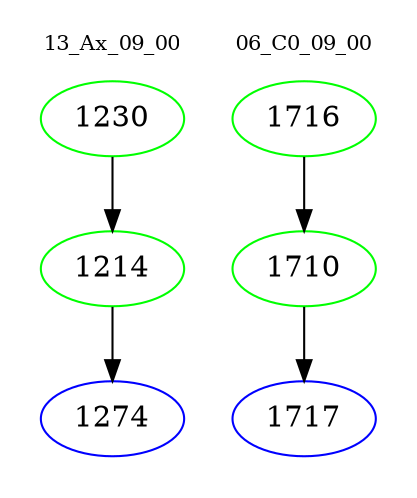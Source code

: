digraph{
subgraph cluster_0 {
color = white
label = "13_Ax_09_00";
fontsize=10;
T0_1230 [label="1230", color="green"]
T0_1230 -> T0_1214 [color="black"]
T0_1214 [label="1214", color="green"]
T0_1214 -> T0_1274 [color="black"]
T0_1274 [label="1274", color="blue"]
}
subgraph cluster_1 {
color = white
label = "06_C0_09_00";
fontsize=10;
T1_1716 [label="1716", color="green"]
T1_1716 -> T1_1710 [color="black"]
T1_1710 [label="1710", color="green"]
T1_1710 -> T1_1717 [color="black"]
T1_1717 [label="1717", color="blue"]
}
}
